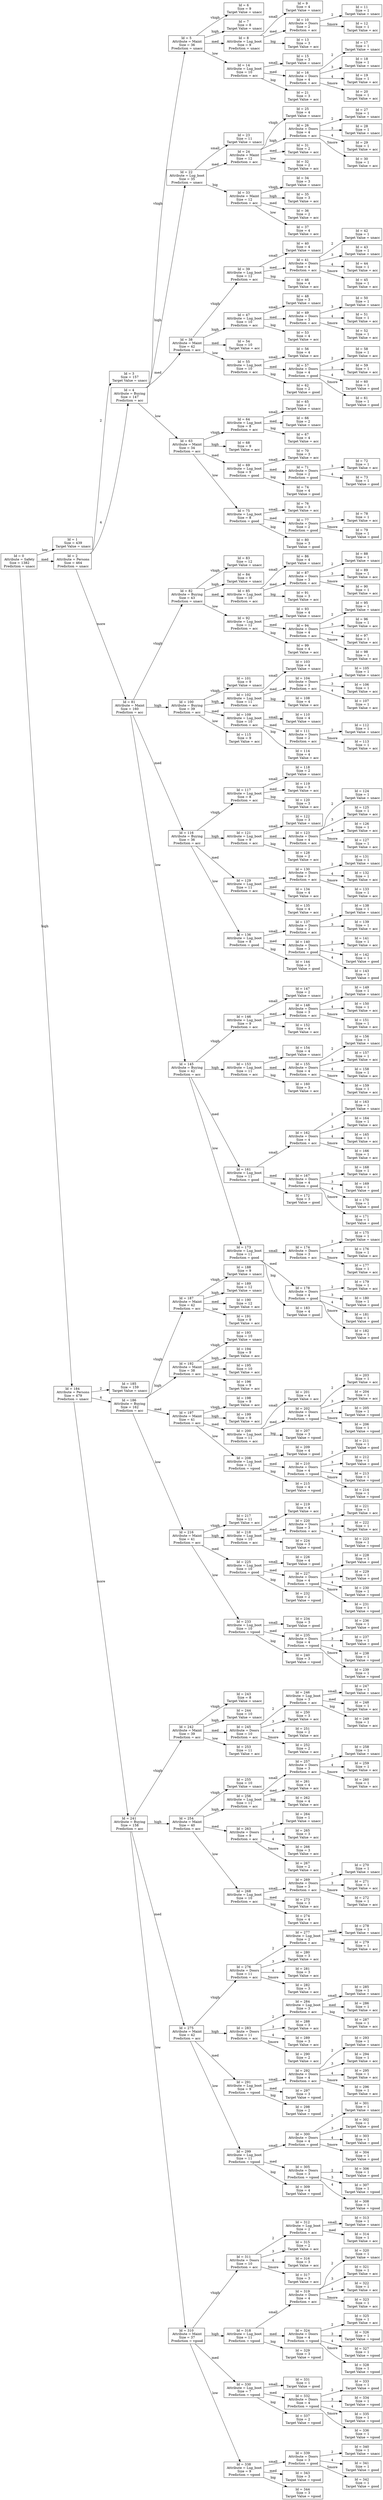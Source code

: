 digraph "Decision Tree" {
	rankdir=LR size="1000,500"
	node [shape=rectangle]
	"Id = 0
 Attribute = Safety
 Size = 1382
 Prediction = unacc" -> "Id = 1
 Size = 439
 Target Value = unacc" [label=low]
	"Id = 0
 Attribute = Safety
 Size = 1382
 Prediction = unacc" -> "Id = 2
 Attribute = Persons
 Size = 464
 Prediction = unacc" [label=med]
	"Id = 0
 Attribute = Safety
 Size = 1382
 Prediction = unacc" -> "Id = 184
 Attribute = Persons
 Size = 479
 Prediction = unacc" [label=high]
	"Id = 2
 Attribute = Persons
 Size = 464
 Prediction = unacc" -> "Id = 3
 Size = 157
 Target Value = unacc" [label=2]
	"Id = 2
 Attribute = Persons
 Size = 464
 Prediction = unacc" -> "Id = 4
 Attribute = Buying
 Size = 147
 Prediction = acc" [label=4]
	"Id = 2
 Attribute = Persons
 Size = 464
 Prediction = unacc" -> "Id = 81
 Attribute = Maint
 Size = 160
 Prediction = acc" [label=more]
	"Id = 184
 Attribute = Persons
 Size = 479
 Prediction = unacc" -> "Id = 185
 Size = 159
 Target Value = unacc" [label=2]
	"Id = 184
 Attribute = Persons
 Size = 479
 Prediction = unacc" -> "Id = 186
 Attribute = Buying
 Size = 162
 Prediction = acc" [label=4]
	"Id = 184
 Attribute = Persons
 Size = 479
 Prediction = unacc" -> "Id = 241
 Attribute = Buying
 Size = 158
 Prediction = acc" [label=more]
	"Id = 4
 Attribute = Buying
 Size = 147
 Prediction = acc" -> "Id = 5
 Attribute = Maint
 Size = 36
 Prediction = unacc" [label=vhigh]
	"Id = 4
 Attribute = Buying
 Size = 147
 Prediction = acc" -> "Id = 22
 Attribute = Lug_boot
 Size = 35
 Prediction = unacc" [label=high]
	"Id = 4
 Attribute = Buying
 Size = 147
 Prediction = acc" -> "Id = 38
 Attribute = Maint
 Size = 42
 Prediction = acc" [label=med]
	"Id = 4
 Attribute = Buying
 Size = 147
 Prediction = acc" -> "Id = 63
 Attribute = Maint
 Size = 34
 Prediction = acc" [label=low]
	"Id = 81
 Attribute = Maint
 Size = 160
 Prediction = acc" -> "Id = 82
 Attribute = Buying
 Size = 43
 Prediction = unacc" [label=vhigh]
	"Id = 81
 Attribute = Maint
 Size = 160
 Prediction = acc" -> "Id = 100
 Attribute = Buying
 Size = 39
 Prediction = acc" [label=high]
	"Id = 81
 Attribute = Maint
 Size = 160
 Prediction = acc" -> "Id = 116
 Attribute = Buying
 Size = 36
 Prediction = acc" [label=med]
	"Id = 81
 Attribute = Maint
 Size = 160
 Prediction = acc" -> "Id = 145
 Attribute = Buying
 Size = 42
 Prediction = acc" [label=low]
	"Id = 186
 Attribute = Buying
 Size = 162
 Prediction = acc" -> "Id = 187
 Attribute = Maint
 Size = 42
 Prediction = acc" [label=vhigh]
	"Id = 186
 Attribute = Buying
 Size = 162
 Prediction = acc" -> "Id = 192
 Attribute = Maint
 Size = 38
 Prediction = acc" [label=high]
	"Id = 186
 Attribute = Buying
 Size = 162
 Prediction = acc" -> "Id = 197
 Attribute = Maint
 Size = 41
 Prediction = acc" [label=med]
	"Id = 186
 Attribute = Buying
 Size = 162
 Prediction = acc" -> "Id = 216
 Attribute = Maint
 Size = 41
 Prediction = acc" [label=low]
	"Id = 241
 Attribute = Buying
 Size = 158
 Prediction = acc" -> "Id = 242
 Attribute = Maint
 Size = 39
 Prediction = acc" [label=vhigh]
	"Id = 241
 Attribute = Buying
 Size = 158
 Prediction = acc" -> "Id = 254
 Attribute = Maint
 Size = 40
 Prediction = acc" [label=high]
	"Id = 241
 Attribute = Buying
 Size = 158
 Prediction = acc" -> "Id = 275
 Attribute = Maint
 Size = 42
 Prediction = acc" [label=med]
	"Id = 241
 Attribute = Buying
 Size = 158
 Prediction = acc" -> "Id = 310
 Attribute = Maint
 Size = 37
 Prediction = vgood" [label=low]
	"Id = 5
 Attribute = Maint
 Size = 36
 Prediction = unacc" -> "Id = 6
 Size = 9
 Target Value = unacc" [label=vhigh]
	"Id = 5
 Attribute = Maint
 Size = 36
 Prediction = unacc" -> "Id = 7
 Size = 8
 Target Value = unacc" [label=high]
	"Id = 5
 Attribute = Maint
 Size = 36
 Prediction = unacc" -> "Id = 8
 Attribute = Lug_boot
 Size = 9
 Prediction = unacc" [label=med]
	"Id = 5
 Attribute = Maint
 Size = 36
 Prediction = unacc" -> "Id = 14
 Attribute = Lug_boot
 Size = 10
 Prediction = acc" [label=low]
	"Id = 22
 Attribute = Lug_boot
 Size = 35
 Prediction = unacc" -> "Id = 23
 Size = 11
 Target Value = unacc" [label=small]
	"Id = 22
 Attribute = Lug_boot
 Size = 35
 Prediction = unacc" -> "Id = 24
 Attribute = Maint
 Size = 12
 Prediction = acc" [label=med]
	"Id = 22
 Attribute = Lug_boot
 Size = 35
 Prediction = unacc" -> "Id = 33
 Attribute = Maint
 Size = 12
 Prediction = acc" [label=big]
	"Id = 38
 Attribute = Maint
 Size = 42
 Prediction = acc" -> "Id = 39
 Attribute = Lug_boot
 Size = 12
 Prediction = acc" [label=vhigh]
	"Id = 38
 Attribute = Maint
 Size = 42
 Prediction = acc" -> "Id = 47
 Attribute = Lug_boot
 Size = 10
 Prediction = acc" [label=high]
	"Id = 38
 Attribute = Maint
 Size = 42
 Prediction = acc" -> "Id = 54
 Size = 10
 Target Value = acc" [label=med]
	"Id = 38
 Attribute = Maint
 Size = 42
 Prediction = acc" -> "Id = 55
 Attribute = Lug_boot
 Size = 10
 Prediction = acc" [label=low]
	"Id = 63
 Attribute = Maint
 Size = 34
 Prediction = acc" -> "Id = 64
 Attribute = Lug_boot
 Size = 8
 Prediction = acc" [label=vhigh]
	"Id = 63
 Attribute = Maint
 Size = 34
 Prediction = acc" -> "Id = 68
 Size = 9
 Target Value = acc" [label=high]
	"Id = 63
 Attribute = Maint
 Size = 34
 Prediction = acc" -> "Id = 69
 Attribute = Lug_boot
 Size = 9
 Prediction = good" [label=med]
	"Id = 63
 Attribute = Maint
 Size = 34
 Prediction = acc" -> "Id = 75
 Attribute = Lug_boot
 Size = 8
 Prediction = good" [label=low]
	"Id = 82
 Attribute = Buying
 Size = 43
 Prediction = unacc" -> "Id = 83
 Size = 12
 Target Value = unacc" [label=vhigh]
	"Id = 82
 Attribute = Buying
 Size = 43
 Prediction = unacc" -> "Id = 84
 Size = 9
 Target Value = unacc" [label=high]
	"Id = 82
 Attribute = Buying
 Size = 43
 Prediction = unacc" -> "Id = 85
 Attribute = Lug_boot
 Size = 10
 Prediction = acc" [label=med]
	"Id = 82
 Attribute = Buying
 Size = 43
 Prediction = unacc" -> "Id = 92
 Attribute = Lug_boot
 Size = 12
 Prediction = acc" [label=low]
	"Id = 100
 Attribute = Buying
 Size = 39
 Prediction = acc" -> "Id = 101
 Size = 9
 Target Value = unacc" [label=vhigh]
	"Id = 100
 Attribute = Buying
 Size = 39
 Prediction = acc" -> "Id = 102
 Attribute = Lug_boot
 Size = 11
 Prediction = acc" [label=high]
	"Id = 100
 Attribute = Buying
 Size = 39
 Prediction = acc" -> "Id = 109
 Attribute = Lug_boot
 Size = 10
 Prediction = acc" [label=med]
	"Id = 100
 Attribute = Buying
 Size = 39
 Prediction = acc" -> "Id = 115
 Size = 9
 Target Value = acc" [label=low]
	"Id = 116
 Attribute = Buying
 Size = 36
 Prediction = acc" -> "Id = 117
 Attribute = Lug_boot
 Size = 8
 Prediction = acc" [label=vhigh]
	"Id = 116
 Attribute = Buying
 Size = 36
 Prediction = acc" -> "Id = 121
 Attribute = Lug_boot
 Size = 9
 Prediction = acc" [label=high]
	"Id = 116
 Attribute = Buying
 Size = 36
 Prediction = acc" -> "Id = 129
 Attribute = Lug_boot
 Size = 11
 Prediction = acc" [label=med]
	"Id = 116
 Attribute = Buying
 Size = 36
 Prediction = acc" -> "Id = 136
 Attribute = Lug_boot
 Size = 8
 Prediction = good" [label=low]
	"Id = 145
 Attribute = Buying
 Size = 42
 Prediction = acc" -> "Id = 146
 Attribute = Lug_boot
 Size = 9
 Prediction = acc" [label=vhigh]
	"Id = 145
 Attribute = Buying
 Size = 42
 Prediction = acc" -> "Id = 153
 Attribute = Lug_boot
 Size = 11
 Prediction = acc" [label=high]
	"Id = 145
 Attribute = Buying
 Size = 42
 Prediction = acc" -> "Id = 161
 Attribute = Lug_boot
 Size = 11
 Prediction = good" [label=med]
	"Id = 145
 Attribute = Buying
 Size = 42
 Prediction = acc" -> "Id = 173
 Attribute = Lug_boot
 Size = 11
 Prediction = good" [label=low]
	"Id = 187
 Attribute = Maint
 Size = 42
 Prediction = acc" -> "Id = 188
 Size = 9
 Target Value = unacc" [label=vhigh]
	"Id = 187
 Attribute = Maint
 Size = 42
 Prediction = acc" -> "Id = 189
 Size = 12
 Target Value = unacc" [label=high]
	"Id = 187
 Attribute = Maint
 Size = 42
 Prediction = acc" -> "Id = 190
 Size = 12
 Target Value = acc" [label=med]
	"Id = 187
 Attribute = Maint
 Size = 42
 Prediction = acc" -> "Id = 191
 Size = 9
 Target Value = acc" [label=low]
	"Id = 192
 Attribute = Maint
 Size = 38
 Prediction = acc" -> "Id = 193
 Size = 10
 Target Value = unacc" [label=vhigh]
	"Id = 192
 Attribute = Maint
 Size = 38
 Prediction = acc" -> "Id = 194
 Size = 9
 Target Value = acc" [label=high]
	"Id = 192
 Attribute = Maint
 Size = 38
 Prediction = acc" -> "Id = 195
 Size = 10
 Target Value = acc" [label=med]
	"Id = 192
 Attribute = Maint
 Size = 38
 Prediction = acc" -> "Id = 196
 Size = 9
 Target Value = acc" [label=low]
	"Id = 197
 Attribute = Maint
 Size = 41
 Prediction = acc" -> "Id = 198
 Size = 9
 Target Value = acc" [label=vhigh]
	"Id = 197
 Attribute = Maint
 Size = 41
 Prediction = acc" -> "Id = 199
 Size = 9
 Target Value = acc" [label=high]
	"Id = 197
 Attribute = Maint
 Size = 41
 Prediction = acc" -> "Id = 200
 Attribute = Lug_boot
 Size = 11
 Prediction = acc" [label=med]
	"Id = 197
 Attribute = Maint
 Size = 41
 Prediction = acc" -> "Id = 208
 Attribute = Lug_boot
 Size = 12
 Prediction = vgood" [label=low]
	"Id = 216
 Attribute = Maint
 Size = 41
 Prediction = acc" -> "Id = 217
 Size = 11
 Target Value = acc" [label=vhigh]
	"Id = 216
 Attribute = Maint
 Size = 41
 Prediction = acc" -> "Id = 218
 Attribute = Lug_boot
 Size = 10
 Prediction = acc" [label=high]
	"Id = 216
 Attribute = Maint
 Size = 41
 Prediction = acc" -> "Id = 225
 Attribute = Lug_boot
 Size = 10
 Prediction = good" [label=med]
	"Id = 216
 Attribute = Maint
 Size = 41
 Prediction = acc" -> "Id = 233
 Attribute = Lug_boot
 Size = 10
 Prediction = vgood" [label=low]
	"Id = 242
 Attribute = Maint
 Size = 39
 Prediction = acc" -> "Id = 243
 Size = 8
 Target Value = unacc" [label=vhigh]
	"Id = 242
 Attribute = Maint
 Size = 39
 Prediction = acc" -> "Id = 244
 Size = 10
 Target Value = unacc" [label=high]
	"Id = 242
 Attribute = Maint
 Size = 39
 Prediction = acc" -> "Id = 245
 Attribute = Doors
 Size = 10
 Prediction = acc" [label=med]
	"Id = 242
 Attribute = Maint
 Size = 39
 Prediction = acc" -> "Id = 253
 Size = 11
 Target Value = acc" [label=low]
	"Id = 254
 Attribute = Maint
 Size = 40
 Prediction = acc" -> "Id = 255
 Size = 10
 Target Value = unacc" [label=vhigh]
	"Id = 254
 Attribute = Maint
 Size = 40
 Prediction = acc" -> "Id = 256
 Attribute = Lug_boot
 Size = 11
 Prediction = acc" [label=high]
	"Id = 254
 Attribute = Maint
 Size = 40
 Prediction = acc" -> "Id = 263
 Attribute = Doors
 Size = 9
 Prediction = acc" [label=med]
	"Id = 254
 Attribute = Maint
 Size = 40
 Prediction = acc" -> "Id = 268
 Attribute = Lug_boot
 Size = 10
 Prediction = acc" [label=low]
	"Id = 275
 Attribute = Maint
 Size = 42
 Prediction = acc" -> "Id = 276
 Attribute = Doors
 Size = 11
 Prediction = acc" [label=vhigh]
	"Id = 275
 Attribute = Maint
 Size = 42
 Prediction = acc" -> "Id = 283
 Attribute = Doors
 Size = 11
 Prediction = acc" [label=high]
	"Id = 275
 Attribute = Maint
 Size = 42
 Prediction = acc" -> "Id = 291
 Attribute = Lug_boot
 Size = 9
 Prediction = vgood" [label=med]
	"Id = 275
 Attribute = Maint
 Size = 42
 Prediction = acc" -> "Id = 299
 Attribute = Lug_boot
 Size = 11
 Prediction = vgood" [label=low]
	"Id = 310
 Attribute = Maint
 Size = 37
 Prediction = vgood" -> "Id = 311
 Attribute = Doors
 Size = 10
 Prediction = acc" [label=vhigh]
	"Id = 310
 Attribute = Maint
 Size = 37
 Prediction = vgood" -> "Id = 318
 Attribute = Lug_boot
 Size = 11
 Prediction = vgood" [label=high]
	"Id = 310
 Attribute = Maint
 Size = 37
 Prediction = vgood" -> "Id = 330
 Attribute = Lug_boot
 Size = 7
 Prediction = vgood" [label=med]
	"Id = 310
 Attribute = Maint
 Size = 37
 Prediction = vgood" -> "Id = 338
 Attribute = Lug_boot
 Size = 9
 Prediction = vgood" [label=low]
	"Id = 8
 Attribute = Lug_boot
 Size = 9
 Prediction = unacc" -> "Id = 9
 Size = 4
 Target Value = unacc" [label=small]
	"Id = 8
 Attribute = Lug_boot
 Size = 9
 Prediction = unacc" -> "Id = 10
 Attribute = Doors
 Size = 2
 Prediction = acc" [label=med]
	"Id = 8
 Attribute = Lug_boot
 Size = 9
 Prediction = unacc" -> "Id = 13
 Size = 3
 Target Value = acc" [label=big]
	"Id = 14
 Attribute = Lug_boot
 Size = 10
 Prediction = acc" -> "Id = 15
 Size = 3
 Target Value = unacc" [label=small]
	"Id = 14
 Attribute = Lug_boot
 Size = 10
 Prediction = acc" -> "Id = 16
 Attribute = Doors
 Size = 4
 Prediction = acc" [label=med]
	"Id = 14
 Attribute = Lug_boot
 Size = 10
 Prediction = acc" -> "Id = 21
 Size = 3
 Target Value = acc" [label=big]
	"Id = 24
 Attribute = Maint
 Size = 12
 Prediction = acc" -> "Id = 25
 Size = 4
 Target Value = unacc" [label=vhigh]
	"Id = 24
 Attribute = Maint
 Size = 12
 Prediction = acc" -> "Id = 26
 Attribute = Doors
 Size = 4
 Prediction = acc" [label=high]
	"Id = 24
 Attribute = Maint
 Size = 12
 Prediction = acc" -> "Id = 31
 Size = 2
 Target Value = acc" [label=med]
	"Id = 24
 Attribute = Maint
 Size = 12
 Prediction = acc" -> "Id = 32
 Size = 2
 Target Value = acc" [label=low]
	"Id = 33
 Attribute = Maint
 Size = 12
 Prediction = acc" -> "Id = 34
 Size = 3
 Target Value = unacc" [label=vhigh]
	"Id = 33
 Attribute = Maint
 Size = 12
 Prediction = acc" -> "Id = 35
 Size = 3
 Target Value = acc" [label=high]
	"Id = 33
 Attribute = Maint
 Size = 12
 Prediction = acc" -> "Id = 36
 Size = 2
 Target Value = acc" [label=med]
	"Id = 33
 Attribute = Maint
 Size = 12
 Prediction = acc" -> "Id = 37
 Size = 4
 Target Value = acc" [label=low]
	"Id = 39
 Attribute = Lug_boot
 Size = 12
 Prediction = acc" -> "Id = 40
 Size = 4
 Target Value = unacc" [label=small]
	"Id = 39
 Attribute = Lug_boot
 Size = 12
 Prediction = acc" -> "Id = 41
 Attribute = Doors
 Size = 4
 Prediction = acc" [label=med]
	"Id = 39
 Attribute = Lug_boot
 Size = 12
 Prediction = acc" -> "Id = 46
 Size = 4
 Target Value = acc" [label=big]
	"Id = 47
 Attribute = Lug_boot
 Size = 10
 Prediction = acc" -> "Id = 48
 Size = 3
 Target Value = unacc" [label=small]
	"Id = 47
 Attribute = Lug_boot
 Size = 10
 Prediction = acc" -> "Id = 49
 Attribute = Doors
 Size = 3
 Prediction = acc" [label=med]
	"Id = 47
 Attribute = Lug_boot
 Size = 10
 Prediction = acc" -> "Id = 53
 Size = 4
 Target Value = acc" [label=big]
	"Id = 55
 Attribute = Lug_boot
 Size = 10
 Prediction = acc" -> "Id = 56
 Size = 4
 Target Value = acc" [label=small]
	"Id = 55
 Attribute = Lug_boot
 Size = 10
 Prediction = acc" -> "Id = 57
 Attribute = Doors
 Size = 4
 Prediction = good" [label=med]
	"Id = 55
 Attribute = Lug_boot
 Size = 10
 Prediction = acc" -> "Id = 62
 Size = 2
 Target Value = good" [label=big]
	"Id = 64
 Attribute = Lug_boot
 Size = 8
 Prediction = acc" -> "Id = 65
 Size = 2
 Target Value = unacc" [label=small]
	"Id = 64
 Attribute = Lug_boot
 Size = 8
 Prediction = acc" -> "Id = 66
 Size = 2
 Target Value = unacc" [label=med]
	"Id = 64
 Attribute = Lug_boot
 Size = 8
 Prediction = acc" -> "Id = 67
 Size = 4
 Target Value = acc" [label=big]
	"Id = 69
 Attribute = Lug_boot
 Size = 9
 Prediction = good" -> "Id = 70
 Size = 3
 Target Value = acc" [label=small]
	"Id = 69
 Attribute = Lug_boot
 Size = 9
 Prediction = good" -> "Id = 71
 Attribute = Doors
 Size = 2
 Prediction = good" [label=med]
	"Id = 69
 Attribute = Lug_boot
 Size = 9
 Prediction = good" -> "Id = 74
 Size = 4
 Target Value = good" [label=big]
	"Id = 75
 Attribute = Lug_boot
 Size = 8
 Prediction = good" -> "Id = 76
 Size = 3
 Target Value = acc" [label=small]
	"Id = 75
 Attribute = Lug_boot
 Size = 8
 Prediction = good" -> "Id = 77
 Attribute = Doors
 Size = 2
 Prediction = good" [label=med]
	"Id = 75
 Attribute = Lug_boot
 Size = 8
 Prediction = good" -> "Id = 80
 Size = 3
 Target Value = good" [label=big]
	"Id = 85
 Attribute = Lug_boot
 Size = 10
 Prediction = acc" -> "Id = 86
 Size = 4
 Target Value = unacc" [label=small]
	"Id = 85
 Attribute = Lug_boot
 Size = 10
 Prediction = acc" -> "Id = 87
 Attribute = Doors
 Size = 3
 Prediction = acc" [label=med]
	"Id = 85
 Attribute = Lug_boot
 Size = 10
 Prediction = acc" -> "Id = 91
 Size = 3
 Target Value = acc" [label=big]
	"Id = 92
 Attribute = Lug_boot
 Size = 12
 Prediction = acc" -> "Id = 93
 Size = 4
 Target Value = unacc" [label=small]
	"Id = 92
 Attribute = Lug_boot
 Size = 12
 Prediction = acc" -> "Id = 94
 Attribute = Doors
 Size = 4
 Prediction = acc" [label=med]
	"Id = 92
 Attribute = Lug_boot
 Size = 12
 Prediction = acc" -> "Id = 99
 Size = 4
 Target Value = acc" [label=big]
	"Id = 102
 Attribute = Lug_boot
 Size = 11
 Prediction = acc" -> "Id = 103
 Size = 4
 Target Value = unacc" [label=small]
	"Id = 102
 Attribute = Lug_boot
 Size = 11
 Prediction = acc" -> "Id = 104
 Attribute = Doors
 Size = 3
 Prediction = acc" [label=med]
	"Id = 102
 Attribute = Lug_boot
 Size = 11
 Prediction = acc" -> "Id = 108
 Size = 4
 Target Value = acc" [label=big]
	"Id = 109
 Attribute = Lug_boot
 Size = 10
 Prediction = acc" -> "Id = 110
 Size = 4
 Target Value = unacc" [label=small]
	"Id = 109
 Attribute = Lug_boot
 Size = 10
 Prediction = acc" -> "Id = 111
 Attribute = Doors
 Size = 2
 Prediction = acc" [label=med]
	"Id = 109
 Attribute = Lug_boot
 Size = 10
 Prediction = acc" -> "Id = 114
 Size = 4
 Target Value = acc" [label=big]
	"Id = 117
 Attribute = Lug_boot
 Size = 8
 Prediction = acc" -> "Id = 118
 Size = 2
 Target Value = unacc" [label=small]
	"Id = 117
 Attribute = Lug_boot
 Size = 8
 Prediction = acc" -> "Id = 119
 Size = 3
 Target Value = acc" [label=med]
	"Id = 117
 Attribute = Lug_boot
 Size = 8
 Prediction = acc" -> "Id = 120
 Size = 3
 Target Value = acc" [label=big]
	"Id = 121
 Attribute = Lug_boot
 Size = 9
 Prediction = acc" -> "Id = 122
 Size = 3
 Target Value = unacc" [label=small]
	"Id = 121
 Attribute = Lug_boot
 Size = 9
 Prediction = acc" -> "Id = 123
 Attribute = Doors
 Size = 4
 Prediction = acc" [label=med]
	"Id = 121
 Attribute = Lug_boot
 Size = 9
 Prediction = acc" -> "Id = 128
 Size = 2
 Target Value = acc" [label=big]
	"Id = 129
 Attribute = Lug_boot
 Size = 11
 Prediction = acc" -> "Id = 130
 Attribute = Doors
 Size = 3
 Prediction = acc" [label=small]
	"Id = 129
 Attribute = Lug_boot
 Size = 11
 Prediction = acc" -> "Id = 134
 Size = 4
 Target Value = acc" [label=med]
	"Id = 129
 Attribute = Lug_boot
 Size = 11
 Prediction = acc" -> "Id = 135
 Size = 4
 Target Value = acc" [label=big]
	"Id = 136
 Attribute = Lug_boot
 Size = 8
 Prediction = good" -> "Id = 137
 Attribute = Doors
 Size = 2
 Prediction = acc" [label=small]
	"Id = 136
 Attribute = Lug_boot
 Size = 8
 Prediction = good" -> "Id = 140
 Attribute = Doors
 Size = 3
 Prediction = good" [label=med]
	"Id = 136
 Attribute = Lug_boot
 Size = 8
 Prediction = good" -> "Id = 144
 Size = 3
 Target Value = good" [label=big]
	"Id = 146
 Attribute = Lug_boot
 Size = 9
 Prediction = acc" -> "Id = 147
 Size = 2
 Target Value = unacc" [label=small]
	"Id = 146
 Attribute = Lug_boot
 Size = 9
 Prediction = acc" -> "Id = 148
 Attribute = Doors
 Size = 3
 Prediction = acc" [label=med]
	"Id = 146
 Attribute = Lug_boot
 Size = 9
 Prediction = acc" -> "Id = 152
 Size = 4
 Target Value = acc" [label=big]
	"Id = 153
 Attribute = Lug_boot
 Size = 11
 Prediction = acc" -> "Id = 154
 Size = 4
 Target Value = unacc" [label=small]
	"Id = 153
 Attribute = Lug_boot
 Size = 11
 Prediction = acc" -> "Id = 155
 Attribute = Doors
 Size = 4
 Prediction = acc" [label=med]
	"Id = 153
 Attribute = Lug_boot
 Size = 11
 Prediction = acc" -> "Id = 160
 Size = 3
 Target Value = acc" [label=big]
	"Id = 161
 Attribute = Lug_boot
 Size = 11
 Prediction = good" -> "Id = 162
 Attribute = Doors
 Size = 4
 Prediction = acc" [label=small]
	"Id = 161
 Attribute = Lug_boot
 Size = 11
 Prediction = good" -> "Id = 167
 Attribute = Doors
 Size = 4
 Prediction = good" [label=med]
	"Id = 161
 Attribute = Lug_boot
 Size = 11
 Prediction = good" -> "Id = 172
 Size = 3
 Target Value = good" [label=big]
	"Id = 173
 Attribute = Lug_boot
 Size = 11
 Prediction = good" -> "Id = 174
 Attribute = Doors
 Size = 3
 Prediction = acc" [label=small]
	"Id = 173
 Attribute = Lug_boot
 Size = 11
 Prediction = good" -> "Id = 178
 Attribute = Doors
 Size = 4
 Prediction = good" [label=med]
	"Id = 173
 Attribute = Lug_boot
 Size = 11
 Prediction = good" -> "Id = 183
 Size = 4
 Target Value = good" [label=big]
	"Id = 200
 Attribute = Lug_boot
 Size = 11
 Prediction = acc" -> "Id = 201
 Size = 4
 Target Value = acc" [label=small]
	"Id = 200
 Attribute = Lug_boot
 Size = 11
 Prediction = acc" -> "Id = 202
 Attribute = Doors
 Size = 4
 Prediction = vgood" [label=med]
	"Id = 200
 Attribute = Lug_boot
 Size = 11
 Prediction = acc" -> "Id = 207
 Size = 3
 Target Value = vgood" [label=big]
	"Id = 208
 Attribute = Lug_boot
 Size = 12
 Prediction = vgood" -> "Id = 209
 Size = 4
 Target Value = good" [label=small]
	"Id = 208
 Attribute = Lug_boot
 Size = 12
 Prediction = vgood" -> "Id = 210
 Attribute = Doors
 Size = 4
 Prediction = vgood" [label=med]
	"Id = 208
 Attribute = Lug_boot
 Size = 12
 Prediction = vgood" -> "Id = 215
 Size = 4
 Target Value = vgood" [label=big]
	"Id = 218
 Attribute = Lug_boot
 Size = 10
 Prediction = acc" -> "Id = 219
 Size = 4
 Target Value = acc" [label=small]
	"Id = 218
 Attribute = Lug_boot
 Size = 10
 Prediction = acc" -> "Id = 220
 Attribute = Doors
 Size = 3
 Prediction = acc" [label=med]
	"Id = 218
 Attribute = Lug_boot
 Size = 10
 Prediction = acc" -> "Id = 224
 Size = 3
 Target Value = vgood" [label=big]
	"Id = 225
 Attribute = Lug_boot
 Size = 10
 Prediction = good" -> "Id = 226
 Size = 4
 Target Value = good" [label=small]
	"Id = 225
 Attribute = Lug_boot
 Size = 10
 Prediction = good" -> "Id = 227
 Attribute = Doors
 Size = 4
 Prediction = vgood" [label=med]
	"Id = 225
 Attribute = Lug_boot
 Size = 10
 Prediction = good" -> "Id = 232
 Size = 2
 Target Value = vgood" [label=big]
	"Id = 233
 Attribute = Lug_boot
 Size = 10
 Prediction = vgood" -> "Id = 234
 Size = 3
 Target Value = good" [label=small]
	"Id = 233
 Attribute = Lug_boot
 Size = 10
 Prediction = vgood" -> "Id = 235
 Attribute = Doors
 Size = 4
 Prediction = vgood" [label=med]
	"Id = 233
 Attribute = Lug_boot
 Size = 10
 Prediction = vgood" -> "Id = 240
 Size = 3
 Target Value = vgood" [label=big]
	"Id = 245
 Attribute = Doors
 Size = 10
 Prediction = acc" -> "Id = 246
 Attribute = Lug_boot
 Size = 3
 Prediction = acc" [label=2]
	"Id = 245
 Attribute = Doors
 Size = 10
 Prediction = acc" -> "Id = 250
 Size = 3
 Target Value = acc" [label=3]
	"Id = 245
 Attribute = Doors
 Size = 10
 Prediction = acc" -> "Id = 251
 Size = 2
 Target Value = acc" [label=4]
	"Id = 245
 Attribute = Doors
 Size = 10
 Prediction = acc" -> "Id = 252
 Size = 2
 Target Value = acc" [label="5more"]
	"Id = 256
 Attribute = Lug_boot
 Size = 11
 Prediction = acc" -> "Id = 257
 Attribute = Doors
 Size = 3
 Prediction = acc" [label=small]
	"Id = 256
 Attribute = Lug_boot
 Size = 11
 Prediction = acc" -> "Id = 261
 Size = 4
 Target Value = acc" [label=med]
	"Id = 256
 Attribute = Lug_boot
 Size = 11
 Prediction = acc" -> "Id = 262
 Size = 4
 Target Value = acc" [label=big]
	"Id = 263
 Attribute = Doors
 Size = 9
 Prediction = acc" -> "Id = 264
 Size = 1
 Target Value = unacc" [label=2]
	"Id = 263
 Attribute = Doors
 Size = 9
 Prediction = acc" -> "Id = 265
 Size = 3
 Target Value = acc" [label=3]
	"Id = 263
 Attribute = Doors
 Size = 9
 Prediction = acc" -> "Id = 266
 Size = 3
 Target Value = acc" [label=4]
	"Id = 263
 Attribute = Doors
 Size = 9
 Prediction = acc" -> "Id = 267
 Size = 2
 Target Value = acc" [label="5more"]
	"Id = 268
 Attribute = Lug_boot
 Size = 10
 Prediction = acc" -> "Id = 269
 Attribute = Doors
 Size = 3
 Prediction = acc" [label=small]
	"Id = 268
 Attribute = Lug_boot
 Size = 10
 Prediction = acc" -> "Id = 273
 Size = 3
 Target Value = acc" [label=med]
	"Id = 268
 Attribute = Lug_boot
 Size = 10
 Prediction = acc" -> "Id = 274
 Size = 4
 Target Value = acc" [label=big]
	"Id = 276
 Attribute = Doors
 Size = 11
 Prediction = acc" -> "Id = 277
 Attribute = Lug_boot
 Size = 2
 Prediction = acc" [label=2]
	"Id = 276
 Attribute = Doors
 Size = 11
 Prediction = acc" -> "Id = 280
 Size = 3
 Target Value = acc" [label=3]
	"Id = 276
 Attribute = Doors
 Size = 11
 Prediction = acc" -> "Id = 281
 Size = 3
 Target Value = acc" [label=4]
	"Id = 276
 Attribute = Doors
 Size = 11
 Prediction = acc" -> "Id = 282
 Size = 3
 Target Value = acc" [label="5more"]
	"Id = 283
 Attribute = Doors
 Size = 11
 Prediction = acc" -> "Id = 284
 Attribute = Lug_boot
 Size = 3
 Prediction = acc" [label=2]
	"Id = 283
 Attribute = Doors
 Size = 11
 Prediction = acc" -> "Id = 288
 Size = 3
 Target Value = acc" [label=3]
	"Id = 283
 Attribute = Doors
 Size = 11
 Prediction = acc" -> "Id = 289
 Size = 3
 Target Value = acc" [label=4]
	"Id = 283
 Attribute = Doors
 Size = 11
 Prediction = acc" -> "Id = 290
 Size = 2
 Target Value = acc" [label="5more"]
	"Id = 291
 Attribute = Lug_boot
 Size = 9
 Prediction = vgood" -> "Id = 292
 Attribute = Doors
 Size = 4
 Prediction = acc" [label=small]
	"Id = 291
 Attribute = Lug_boot
 Size = 9
 Prediction = vgood" -> "Id = 297
 Size = 3
 Target Value = vgood" [label=med]
	"Id = 291
 Attribute = Lug_boot
 Size = 9
 Prediction = vgood" -> "Id = 298
 Size = 2
 Target Value = vgood" [label=big]
	"Id = 299
 Attribute = Lug_boot
 Size = 11
 Prediction = vgood" -> "Id = 300
 Attribute = Doors
 Size = 4
 Prediction = good" [label=small]
	"Id = 299
 Attribute = Lug_boot
 Size = 11
 Prediction = vgood" -> "Id = 305
 Attribute = Doors
 Size = 3
 Prediction = vgood" [label=med]
	"Id = 299
 Attribute = Lug_boot
 Size = 11
 Prediction = vgood" -> "Id = 309
 Size = 4
 Target Value = vgood" [label=big]
	"Id = 311
 Attribute = Doors
 Size = 10
 Prediction = acc" -> "Id = 312
 Attribute = Lug_boot
 Size = 2
 Prediction = acc" [label=2]
	"Id = 311
 Attribute = Doors
 Size = 10
 Prediction = acc" -> "Id = 315
 Size = 2
 Target Value = acc" [label=3]
	"Id = 311
 Attribute = Doors
 Size = 10
 Prediction = acc" -> "Id = 316
 Size = 3
 Target Value = acc" [label=4]
	"Id = 311
 Attribute = Doors
 Size = 10
 Prediction = acc" -> "Id = 317
 Size = 3
 Target Value = acc" [label="5more"]
	"Id = 318
 Attribute = Lug_boot
 Size = 11
 Prediction = vgood" -> "Id = 319
 Attribute = Doors
 Size = 4
 Prediction = acc" [label=small]
	"Id = 318
 Attribute = Lug_boot
 Size = 11
 Prediction = vgood" -> "Id = 324
 Attribute = Doors
 Size = 4
 Prediction = vgood" [label=med]
	"Id = 318
 Attribute = Lug_boot
 Size = 11
 Prediction = vgood" -> "Id = 329
 Size = 3
 Target Value = vgood" [label=big]
	"Id = 330
 Attribute = Lug_boot
 Size = 7
 Prediction = vgood" -> "Id = 331
 Size = 1
 Target Value = good" [label=small]
	"Id = 330
 Attribute = Lug_boot
 Size = 7
 Prediction = vgood" -> "Id = 332
 Attribute = Doors
 Size = 4
 Prediction = vgood" [label=med]
	"Id = 330
 Attribute = Lug_boot
 Size = 7
 Prediction = vgood" -> "Id = 337
 Size = 2
 Target Value = vgood" [label=big]
	"Id = 338
 Attribute = Lug_boot
 Size = 9
 Prediction = vgood" -> "Id = 339
 Attribute = Doors
 Size = 3
 Prediction = good" [label=small]
	"Id = 338
 Attribute = Lug_boot
 Size = 9
 Prediction = vgood" -> "Id = 343
 Size = 3
 Target Value = vgood" [label=med]
	"Id = 338
 Attribute = Lug_boot
 Size = 9
 Prediction = vgood" -> "Id = 344
 Size = 3
 Target Value = vgood" [label=big]
	"Id = 10
 Attribute = Doors
 Size = 2
 Prediction = acc" -> "Id = 11
 Size = 1
 Target Value = unacc" [label=2]
	"Id = 10
 Attribute = Doors
 Size = 2
 Prediction = acc" -> "Id = 12
 Size = 1
 Target Value = acc" [label="5more"]
	"Id = 16
 Attribute = Doors
 Size = 4
 Prediction = acc" -> "Id = 17
 Size = 1
 Target Value = unacc" [label=2]
	"Id = 16
 Attribute = Doors
 Size = 4
 Prediction = acc" -> "Id = 18
 Size = 1
 Target Value = unacc" [label=3]
	"Id = 16
 Attribute = Doors
 Size = 4
 Prediction = acc" -> "Id = 19
 Size = 1
 Target Value = acc" [label=4]
	"Id = 16
 Attribute = Doors
 Size = 4
 Prediction = acc" -> "Id = 20
 Size = 1
 Target Value = acc" [label="5more"]
	"Id = 26
 Attribute = Doors
 Size = 4
 Prediction = acc" -> "Id = 27
 Size = 1
 Target Value = unacc" [label=2]
	"Id = 26
 Attribute = Doors
 Size = 4
 Prediction = acc" -> "Id = 28
 Size = 1
 Target Value = unacc" [label=3]
	"Id = 26
 Attribute = Doors
 Size = 4
 Prediction = acc" -> "Id = 29
 Size = 1
 Target Value = acc" [label=4]
	"Id = 26
 Attribute = Doors
 Size = 4
 Prediction = acc" -> "Id = 30
 Size = 1
 Target Value = acc" [label="5more"]
	"Id = 41
 Attribute = Doors
 Size = 4
 Prediction = acc" -> "Id = 42
 Size = 1
 Target Value = unacc" [label=2]
	"Id = 41
 Attribute = Doors
 Size = 4
 Prediction = acc" -> "Id = 43
 Size = 1
 Target Value = unacc" [label=3]
	"Id = 41
 Attribute = Doors
 Size = 4
 Prediction = acc" -> "Id = 44
 Size = 1
 Target Value = acc" [label=4]
	"Id = 41
 Attribute = Doors
 Size = 4
 Prediction = acc" -> "Id = 45
 Size = 1
 Target Value = acc" [label="5more"]
	"Id = 49
 Attribute = Doors
 Size = 3
 Prediction = acc" -> "Id = 50
 Size = 1
 Target Value = unacc" [label=3]
	"Id = 49
 Attribute = Doors
 Size = 3
 Prediction = acc" -> "Id = 51
 Size = 1
 Target Value = acc" [label=4]
	"Id = 49
 Attribute = Doors
 Size = 3
 Prediction = acc" -> "Id = 52
 Size = 1
 Target Value = acc" [label="5more"]
	"Id = 57
 Attribute = Doors
 Size = 4
 Prediction = good" -> "Id = 58
 Size = 1
 Target Value = acc" [label=2]
	"Id = 57
 Attribute = Doors
 Size = 4
 Prediction = good" -> "Id = 59
 Size = 1
 Target Value = acc" [label=3]
	"Id = 57
 Attribute = Doors
 Size = 4
 Prediction = good" -> "Id = 60
 Size = 1
 Target Value = good" [label=4]
	"Id = 57
 Attribute = Doors
 Size = 4
 Prediction = good" -> "Id = 61
 Size = 1
 Target Value = good" [label="5more"]
	"Id = 71
 Attribute = Doors
 Size = 2
 Prediction = good" -> "Id = 72
 Size = 1
 Target Value = acc" [label=3]
	"Id = 71
 Attribute = Doors
 Size = 2
 Prediction = good" -> "Id = 73
 Size = 1
 Target Value = good" [label=4]
	"Id = 77
 Attribute = Doors
 Size = 2
 Prediction = good" -> "Id = 78
 Size = 1
 Target Value = acc" [label=3]
	"Id = 77
 Attribute = Doors
 Size = 2
 Prediction = good" -> "Id = 79
 Size = 1
 Target Value = good" [label="5more"]
	"Id = 87
 Attribute = Doors
 Size = 3
 Prediction = acc" -> "Id = 88
 Size = 1
 Target Value = unacc" [label=2]
	"Id = 87
 Attribute = Doors
 Size = 3
 Prediction = acc" -> "Id = 89
 Size = 1
 Target Value = acc" [label=3]
	"Id = 87
 Attribute = Doors
 Size = 3
 Prediction = acc" -> "Id = 90
 Size = 1
 Target Value = acc" [label="5more"]
	"Id = 94
 Attribute = Doors
 Size = 4
 Prediction = acc" -> "Id = 95
 Size = 1
 Target Value = unacc" [label=2]
	"Id = 94
 Attribute = Doors
 Size = 4
 Prediction = acc" -> "Id = 96
 Size = 1
 Target Value = acc" [label=3]
	"Id = 94
 Attribute = Doors
 Size = 4
 Prediction = acc" -> "Id = 97
 Size = 1
 Target Value = acc" [label=4]
	"Id = 94
 Attribute = Doors
 Size = 4
 Prediction = acc" -> "Id = 98
 Size = 1
 Target Value = acc" [label="5more"]
	"Id = 104
 Attribute = Doors
 Size = 3
 Prediction = acc" -> "Id = 105
 Size = 1
 Target Value = unacc" [label=2]
	"Id = 104
 Attribute = Doors
 Size = 3
 Prediction = acc" -> "Id = 106
 Size = 1
 Target Value = acc" [label=3]
	"Id = 104
 Attribute = Doors
 Size = 3
 Prediction = acc" -> "Id = 107
 Size = 1
 Target Value = acc" [label=4]
	"Id = 111
 Attribute = Doors
 Size = 2
 Prediction = acc" -> "Id = 112
 Size = 1
 Target Value = unacc" [label=2]
	"Id = 111
 Attribute = Doors
 Size = 2
 Prediction = acc" -> "Id = 113
 Size = 1
 Target Value = acc" [label="5more"]
	"Id = 123
 Attribute = Doors
 Size = 4
 Prediction = acc" -> "Id = 124
 Size = 1
 Target Value = unacc" [label=2]
	"Id = 123
 Attribute = Doors
 Size = 4
 Prediction = acc" -> "Id = 125
 Size = 1
 Target Value = acc" [label=3]
	"Id = 123
 Attribute = Doors
 Size = 4
 Prediction = acc" -> "Id = 126
 Size = 1
 Target Value = acc" [label=4]
	"Id = 123
 Attribute = Doors
 Size = 4
 Prediction = acc" -> "Id = 127
 Size = 1
 Target Value = acc" [label="5more"]
	"Id = 130
 Attribute = Doors
 Size = 3
 Prediction = acc" -> "Id = 131
 Size = 1
 Target Value = unacc" [label=2]
	"Id = 130
 Attribute = Doors
 Size = 3
 Prediction = acc" -> "Id = 132
 Size = 1
 Target Value = acc" [label=4]
	"Id = 130
 Attribute = Doors
 Size = 3
 Prediction = acc" -> "Id = 133
 Size = 1
 Target Value = acc" [label="5more"]
	"Id = 137
 Attribute = Doors
 Size = 2
 Prediction = acc" -> "Id = 138
 Size = 1
 Target Value = unacc" [label=2]
	"Id = 137
 Attribute = Doors
 Size = 2
 Prediction = acc" -> "Id = 139
 Size = 1
 Target Value = acc" [label=3]
	"Id = 140
 Attribute = Doors
 Size = 3
 Prediction = good" -> "Id = 141
 Size = 1
 Target Value = acc" [label=2]
	"Id = 140
 Attribute = Doors
 Size = 3
 Prediction = good" -> "Id = 142
 Size = 1
 Target Value = good" [label=3]
	"Id = 140
 Attribute = Doors
 Size = 3
 Prediction = good" -> "Id = 143
 Size = 1
 Target Value = good" [label=4]
	"Id = 148
 Attribute = Doors
 Size = 3
 Prediction = acc" -> "Id = 149
 Size = 1
 Target Value = unacc" [label=2]
	"Id = 148
 Attribute = Doors
 Size = 3
 Prediction = acc" -> "Id = 150
 Size = 1
 Target Value = acc" [label=4]
	"Id = 148
 Attribute = Doors
 Size = 3
 Prediction = acc" -> "Id = 151
 Size = 1
 Target Value = acc" [label="5more"]
	"Id = 155
 Attribute = Doors
 Size = 4
 Prediction = acc" -> "Id = 156
 Size = 1
 Target Value = unacc" [label=2]
	"Id = 155
 Attribute = Doors
 Size = 4
 Prediction = acc" -> "Id = 157
 Size = 1
 Target Value = acc" [label=3]
	"Id = 155
 Attribute = Doors
 Size = 4
 Prediction = acc" -> "Id = 158
 Size = 1
 Target Value = acc" [label=4]
	"Id = 155
 Attribute = Doors
 Size = 4
 Prediction = acc" -> "Id = 159
 Size = 1
 Target Value = acc" [label="5more"]
	"Id = 162
 Attribute = Doors
 Size = 4
 Prediction = acc" -> "Id = 163
 Size = 1
 Target Value = unacc" [label=2]
	"Id = 162
 Attribute = Doors
 Size = 4
 Prediction = acc" -> "Id = 164
 Size = 1
 Target Value = acc" [label=3]
	"Id = 162
 Attribute = Doors
 Size = 4
 Prediction = acc" -> "Id = 165
 Size = 1
 Target Value = acc" [label=4]
	"Id = 162
 Attribute = Doors
 Size = 4
 Prediction = acc" -> "Id = 166
 Size = 1
 Target Value = acc" [label="5more"]
	"Id = 167
 Attribute = Doors
 Size = 4
 Prediction = good" -> "Id = 168
 Size = 1
 Target Value = acc" [label=2]
	"Id = 167
 Attribute = Doors
 Size = 4
 Prediction = good" -> "Id = 169
 Size = 1
 Target Value = good" [label=3]
	"Id = 167
 Attribute = Doors
 Size = 4
 Prediction = good" -> "Id = 170
 Size = 1
 Target Value = good" [label=4]
	"Id = 167
 Attribute = Doors
 Size = 4
 Prediction = good" -> "Id = 171
 Size = 1
 Target Value = good" [label="5more"]
	"Id = 174
 Attribute = Doors
 Size = 3
 Prediction = acc" -> "Id = 175
 Size = 1
 Target Value = unacc" [label=2]
	"Id = 174
 Attribute = Doors
 Size = 3
 Prediction = acc" -> "Id = 176
 Size = 1
 Target Value = acc" [label=3]
	"Id = 174
 Attribute = Doors
 Size = 3
 Prediction = acc" -> "Id = 177
 Size = 1
 Target Value = acc" [label="5more"]
	"Id = 178
 Attribute = Doors
 Size = 4
 Prediction = good" -> "Id = 179
 Size = 1
 Target Value = acc" [label=2]
	"Id = 178
 Attribute = Doors
 Size = 4
 Prediction = good" -> "Id = 180
 Size = 1
 Target Value = good" [label=3]
	"Id = 178
 Attribute = Doors
 Size = 4
 Prediction = good" -> "Id = 181
 Size = 1
 Target Value = good" [label=4]
	"Id = 178
 Attribute = Doors
 Size = 4
 Prediction = good" -> "Id = 182
 Size = 1
 Target Value = good" [label="5more"]
	"Id = 202
 Attribute = Doors
 Size = 4
 Prediction = vgood" -> "Id = 203
 Size = 1
 Target Value = acc" [label=2]
	"Id = 202
 Attribute = Doors
 Size = 4
 Prediction = vgood" -> "Id = 204
 Size = 1
 Target Value = acc" [label=3]
	"Id = 202
 Attribute = Doors
 Size = 4
 Prediction = vgood" -> "Id = 205
 Size = 1
 Target Value = vgood" [label=4]
	"Id = 202
 Attribute = Doors
 Size = 4
 Prediction = vgood" -> "Id = 206
 Size = 1
 Target Value = vgood" [label="5more"]
	"Id = 210
 Attribute = Doors
 Size = 4
 Prediction = vgood" -> "Id = 211
 Size = 1
 Target Value = good" [label=2]
	"Id = 210
 Attribute = Doors
 Size = 4
 Prediction = vgood" -> "Id = 212
 Size = 1
 Target Value = good" [label=3]
	"Id = 210
 Attribute = Doors
 Size = 4
 Prediction = vgood" -> "Id = 213
 Size = 1
 Target Value = vgood" [label=4]
	"Id = 210
 Attribute = Doors
 Size = 4
 Prediction = vgood" -> "Id = 214
 Size = 1
 Target Value = vgood" [label="5more"]
	"Id = 220
 Attribute = Doors
 Size = 3
 Prediction = acc" -> "Id = 221
 Size = 1
 Target Value = acc" [label=2]
	"Id = 220
 Attribute = Doors
 Size = 3
 Prediction = acc" -> "Id = 222
 Size = 1
 Target Value = acc" [label=3]
	"Id = 220
 Attribute = Doors
 Size = 3
 Prediction = acc" -> "Id = 223
 Size = 1
 Target Value = vgood" [label=4]
	"Id = 227
 Attribute = Doors
 Size = 4
 Prediction = vgood" -> "Id = 228
 Size = 1
 Target Value = good" [label=2]
	"Id = 227
 Attribute = Doors
 Size = 4
 Prediction = vgood" -> "Id = 229
 Size = 1
 Target Value = good" [label=3]
	"Id = 227
 Attribute = Doors
 Size = 4
 Prediction = vgood" -> "Id = 230
 Size = 1
 Target Value = vgood" [label=4]
	"Id = 227
 Attribute = Doors
 Size = 4
 Prediction = vgood" -> "Id = 231
 Size = 1
 Target Value = vgood" [label="5more"]
	"Id = 235
 Attribute = Doors
 Size = 4
 Prediction = vgood" -> "Id = 236
 Size = 1
 Target Value = good" [label=2]
	"Id = 235
 Attribute = Doors
 Size = 4
 Prediction = vgood" -> "Id = 237
 Size = 1
 Target Value = good" [label=3]
	"Id = 235
 Attribute = Doors
 Size = 4
 Prediction = vgood" -> "Id = 238
 Size = 1
 Target Value = vgood" [label=4]
	"Id = 235
 Attribute = Doors
 Size = 4
 Prediction = vgood" -> "Id = 239
 Size = 1
 Target Value = vgood" [label="5more"]
	"Id = 246
 Attribute = Lug_boot
 Size = 3
 Prediction = acc" -> "Id = 247
 Size = 1
 Target Value = unacc" [label=small]
	"Id = 246
 Attribute = Lug_boot
 Size = 3
 Prediction = acc" -> "Id = 248
 Size = 1
 Target Value = acc" [label=med]
	"Id = 246
 Attribute = Lug_boot
 Size = 3
 Prediction = acc" -> "Id = 249
 Size = 1
 Target Value = acc" [label=big]
	"Id = 257
 Attribute = Doors
 Size = 3
 Prediction = acc" -> "Id = 258
 Size = 1
 Target Value = unacc" [label=2]
	"Id = 257
 Attribute = Doors
 Size = 3
 Prediction = acc" -> "Id = 259
 Size = 1
 Target Value = acc" [label=4]
	"Id = 257
 Attribute = Doors
 Size = 3
 Prediction = acc" -> "Id = 260
 Size = 1
 Target Value = acc" [label="5more"]
	"Id = 269
 Attribute = Doors
 Size = 3
 Prediction = acc" -> "Id = 270
 Size = 1
 Target Value = unacc" [label=2]
	"Id = 269
 Attribute = Doors
 Size = 3
 Prediction = acc" -> "Id = 271
 Size = 1
 Target Value = acc" [label=3]
	"Id = 269
 Attribute = Doors
 Size = 3
 Prediction = acc" -> "Id = 272
 Size = 1
 Target Value = acc" [label="5more"]
	"Id = 277
 Attribute = Lug_boot
 Size = 2
 Prediction = acc" -> "Id = 278
 Size = 1
 Target Value = unacc" [label=small]
	"Id = 277
 Attribute = Lug_boot
 Size = 2
 Prediction = acc" -> "Id = 279
 Size = 1
 Target Value = acc" [label=big]
	"Id = 284
 Attribute = Lug_boot
 Size = 3
 Prediction = acc" -> "Id = 285
 Size = 1
 Target Value = unacc" [label=small]
	"Id = 284
 Attribute = Lug_boot
 Size = 3
 Prediction = acc" -> "Id = 286
 Size = 1
 Target Value = acc" [label=med]
	"Id = 284
 Attribute = Lug_boot
 Size = 3
 Prediction = acc" -> "Id = 287
 Size = 1
 Target Value = acc" [label=big]
	"Id = 292
 Attribute = Doors
 Size = 4
 Prediction = acc" -> "Id = 293
 Size = 1
 Target Value = unacc" [label=2]
	"Id = 292
 Attribute = Doors
 Size = 4
 Prediction = acc" -> "Id = 294
 Size = 1
 Target Value = acc" [label=3]
	"Id = 292
 Attribute = Doors
 Size = 4
 Prediction = acc" -> "Id = 295
 Size = 1
 Target Value = acc" [label=4]
	"Id = 292
 Attribute = Doors
 Size = 4
 Prediction = acc" -> "Id = 296
 Size = 1
 Target Value = acc" [label="5more"]
	"Id = 300
 Attribute = Doors
 Size = 4
 Prediction = good" -> "Id = 301
 Size = 1
 Target Value = unacc" [label=2]
	"Id = 300
 Attribute = Doors
 Size = 4
 Prediction = good" -> "Id = 302
 Size = 1
 Target Value = good" [label=3]
	"Id = 300
 Attribute = Doors
 Size = 4
 Prediction = good" -> "Id = 303
 Size = 1
 Target Value = good" [label=4]
	"Id = 300
 Attribute = Doors
 Size = 4
 Prediction = good" -> "Id = 304
 Size = 1
 Target Value = good" [label="5more"]
	"Id = 305
 Attribute = Doors
 Size = 3
 Prediction = vgood" -> "Id = 306
 Size = 1
 Target Value = good" [label=2]
	"Id = 305
 Attribute = Doors
 Size = 3
 Prediction = vgood" -> "Id = 307
 Size = 1
 Target Value = vgood" [label=3]
	"Id = 305
 Attribute = Doors
 Size = 3
 Prediction = vgood" -> "Id = 308
 Size = 1
 Target Value = vgood" [label=4]
	"Id = 312
 Attribute = Lug_boot
 Size = 2
 Prediction = acc" -> "Id = 313
 Size = 1
 Target Value = unacc" [label=small]
	"Id = 312
 Attribute = Lug_boot
 Size = 2
 Prediction = acc" -> "Id = 314
 Size = 1
 Target Value = acc" [label=med]
	"Id = 319
 Attribute = Doors
 Size = 4
 Prediction = acc" -> "Id = 320
 Size = 1
 Target Value = unacc" [label=2]
	"Id = 319
 Attribute = Doors
 Size = 4
 Prediction = acc" -> "Id = 321
 Size = 1
 Target Value = acc" [label=3]
	"Id = 319
 Attribute = Doors
 Size = 4
 Prediction = acc" -> "Id = 322
 Size = 1
 Target Value = acc" [label=4]
	"Id = 319
 Attribute = Doors
 Size = 4
 Prediction = acc" -> "Id = 323
 Size = 1
 Target Value = acc" [label="5more"]
	"Id = 324
 Attribute = Doors
 Size = 4
 Prediction = vgood" -> "Id = 325
 Size = 1
 Target Value = acc" [label=2]
	"Id = 324
 Attribute = Doors
 Size = 4
 Prediction = vgood" -> "Id = 326
 Size = 1
 Target Value = vgood" [label=3]
	"Id = 324
 Attribute = Doors
 Size = 4
 Prediction = vgood" -> "Id = 327
 Size = 1
 Target Value = vgood" [label=4]
	"Id = 324
 Attribute = Doors
 Size = 4
 Prediction = vgood" -> "Id = 328
 Size = 1
 Target Value = vgood" [label="5more"]
	"Id = 332
 Attribute = Doors
 Size = 4
 Prediction = vgood" -> "Id = 333
 Size = 1
 Target Value = good" [label=2]
	"Id = 332
 Attribute = Doors
 Size = 4
 Prediction = vgood" -> "Id = 334
 Size = 1
 Target Value = vgood" [label=3]
	"Id = 332
 Attribute = Doors
 Size = 4
 Prediction = vgood" -> "Id = 335
 Size = 1
 Target Value = vgood" [label=4]
	"Id = 332
 Attribute = Doors
 Size = 4
 Prediction = vgood" -> "Id = 336
 Size = 1
 Target Value = vgood" [label="5more"]
	"Id = 339
 Attribute = Doors
 Size = 3
 Prediction = good" -> "Id = 340
 Size = 1
 Target Value = unacc" [label=2]
	"Id = 339
 Attribute = Doors
 Size = 3
 Prediction = good" -> "Id = 341
 Size = 1
 Target Value = good" [label=4]
	"Id = 339
 Attribute = Doors
 Size = 3
 Prediction = good" -> "Id = 342
 Size = 1
 Target Value = good" [label="5more"]
}
